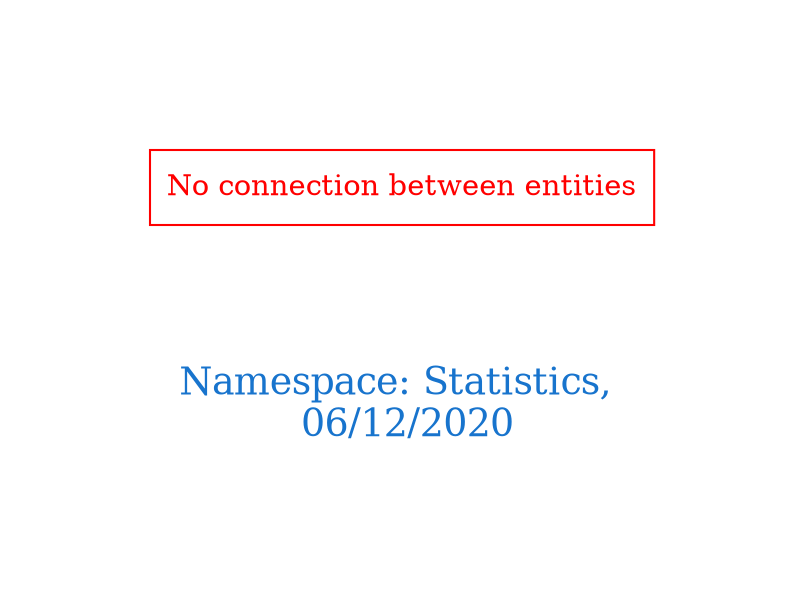 digraph OGIT_ontology {
 graph [ rankdir= LR,pad=1 
fontsize = 18,
fontcolor= dodgerblue3,label = "\n\n\nNamespace: Statistics, \n 06/12/2020"];
node[shape=polygon];
edge [  color="gray81"];

"No connection between entities" [fontcolor = "red",color="red", shape="polygon"]
}
